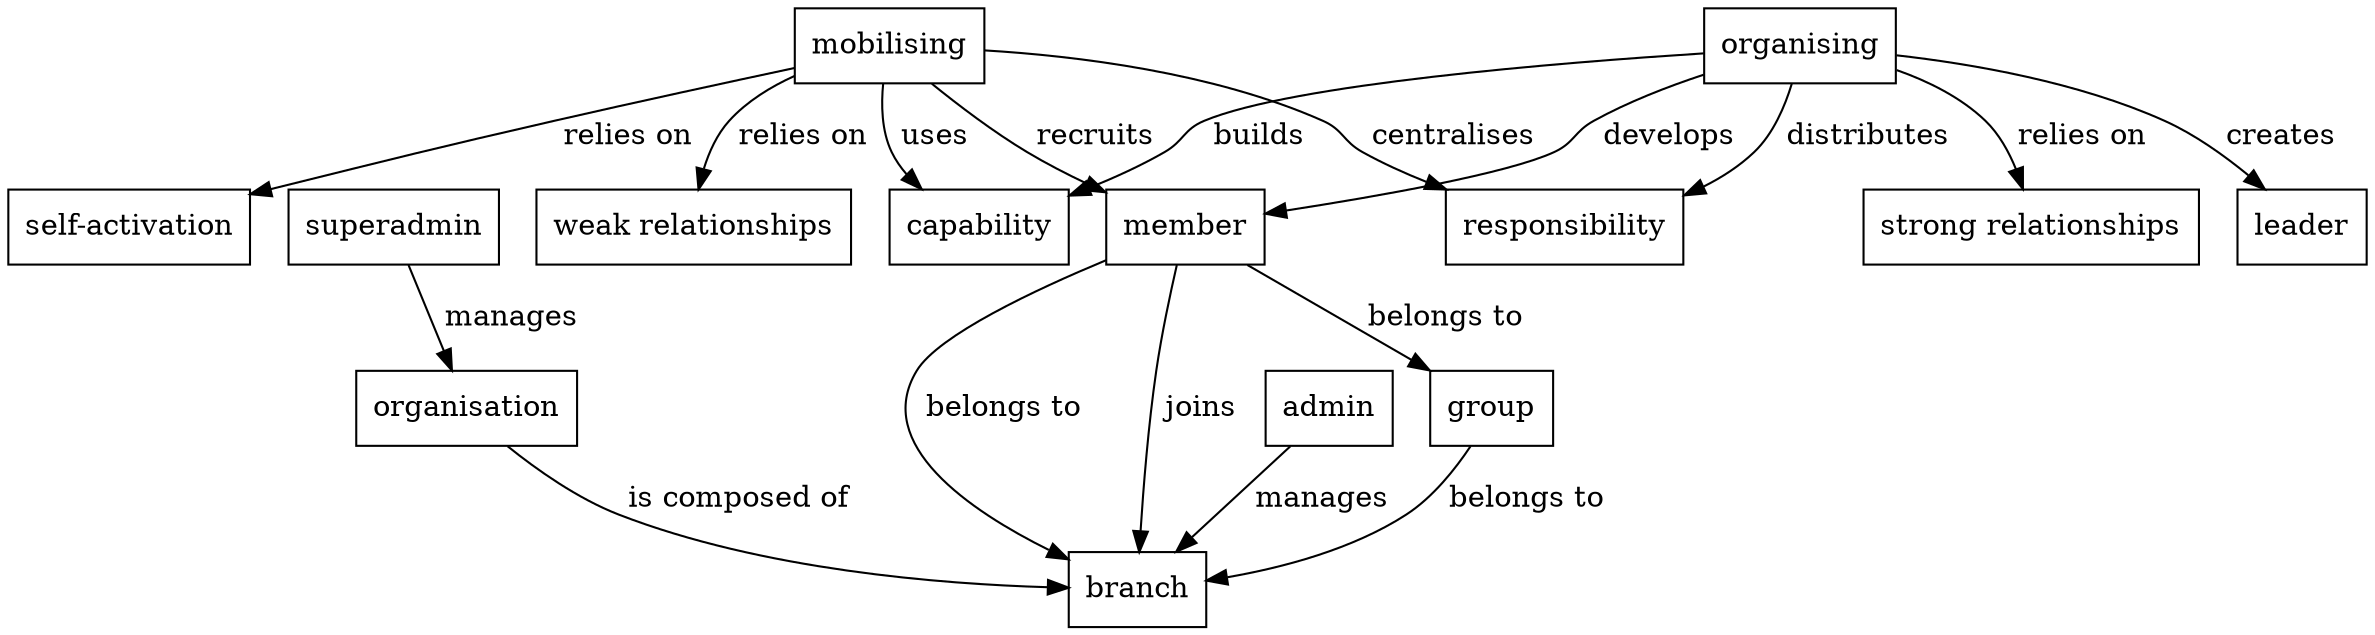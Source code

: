 digraph G {
  node [shape=rectangle]

  member -> branch [label=" belongs to "]
  member -> branch [label=" joins "]

  group -> branch [label=" belongs to "]
  member -> group [label=" belongs to "]

  admin -> branch [label=" manages "]
  superadmin -> organisation [label=" manages "]

  organisation -> branch [label=" is composed of "]

  organising -> capability [label=" builds "]
  organising -> member [label=" develops "]
  organising -> responsibility [label=" distributes "]
  organising -> "strong relationships" [label=" relies on "]
  organising -> leader [label=" creates "]

  mobilising -> capability [label=" uses "]
  mobilising -> member [label=" recruits "]
  mobilising -> "self-activation" [label=" relies on "]
  mobilising -> responsibility [label=" centralises "]
  mobilising -> "weak relationships" [label=" relies on "]
}